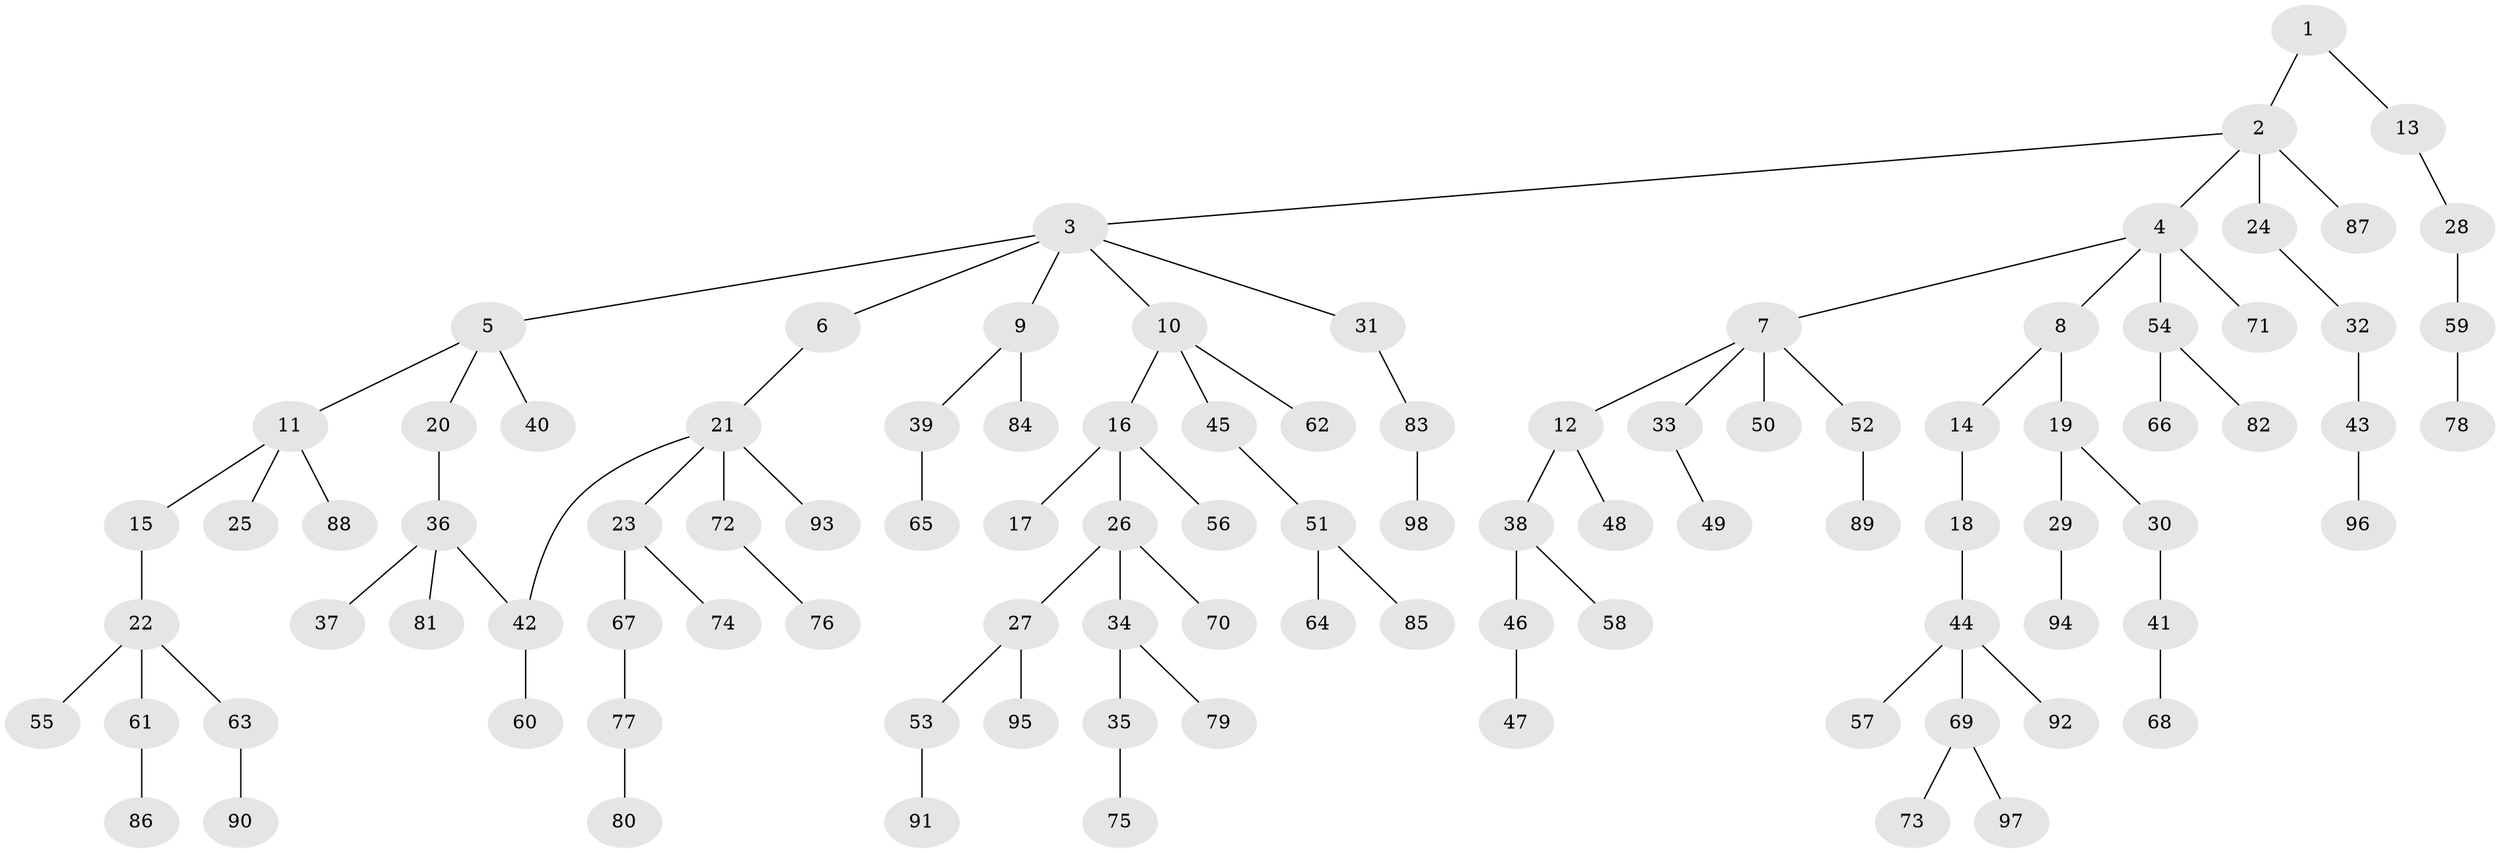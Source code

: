 // coarse degree distribution, {5: 0.06153846153846154, 8: 0.015384615384615385, 6: 0.015384615384615385, 3: 0.15384615384615385, 2: 0.2153846153846154, 1: 0.5230769230769231, 4: 0.015384615384615385}
// Generated by graph-tools (version 1.1) at 2025/23/03/03/25 07:23:31]
// undirected, 98 vertices, 98 edges
graph export_dot {
graph [start="1"]
  node [color=gray90,style=filled];
  1;
  2;
  3;
  4;
  5;
  6;
  7;
  8;
  9;
  10;
  11;
  12;
  13;
  14;
  15;
  16;
  17;
  18;
  19;
  20;
  21;
  22;
  23;
  24;
  25;
  26;
  27;
  28;
  29;
  30;
  31;
  32;
  33;
  34;
  35;
  36;
  37;
  38;
  39;
  40;
  41;
  42;
  43;
  44;
  45;
  46;
  47;
  48;
  49;
  50;
  51;
  52;
  53;
  54;
  55;
  56;
  57;
  58;
  59;
  60;
  61;
  62;
  63;
  64;
  65;
  66;
  67;
  68;
  69;
  70;
  71;
  72;
  73;
  74;
  75;
  76;
  77;
  78;
  79;
  80;
  81;
  82;
  83;
  84;
  85;
  86;
  87;
  88;
  89;
  90;
  91;
  92;
  93;
  94;
  95;
  96;
  97;
  98;
  1 -- 2;
  1 -- 13;
  2 -- 3;
  2 -- 4;
  2 -- 24;
  2 -- 87;
  3 -- 5;
  3 -- 6;
  3 -- 9;
  3 -- 10;
  3 -- 31;
  4 -- 7;
  4 -- 8;
  4 -- 54;
  4 -- 71;
  5 -- 11;
  5 -- 20;
  5 -- 40;
  6 -- 21;
  7 -- 12;
  7 -- 33;
  7 -- 50;
  7 -- 52;
  8 -- 14;
  8 -- 19;
  9 -- 39;
  9 -- 84;
  10 -- 16;
  10 -- 45;
  10 -- 62;
  11 -- 15;
  11 -- 25;
  11 -- 88;
  12 -- 38;
  12 -- 48;
  13 -- 28;
  14 -- 18;
  15 -- 22;
  16 -- 17;
  16 -- 26;
  16 -- 56;
  18 -- 44;
  19 -- 29;
  19 -- 30;
  20 -- 36;
  21 -- 23;
  21 -- 72;
  21 -- 93;
  21 -- 42;
  22 -- 55;
  22 -- 61;
  22 -- 63;
  23 -- 67;
  23 -- 74;
  24 -- 32;
  26 -- 27;
  26 -- 34;
  26 -- 70;
  27 -- 53;
  27 -- 95;
  28 -- 59;
  29 -- 94;
  30 -- 41;
  31 -- 83;
  32 -- 43;
  33 -- 49;
  34 -- 35;
  34 -- 79;
  35 -- 75;
  36 -- 37;
  36 -- 42;
  36 -- 81;
  38 -- 46;
  38 -- 58;
  39 -- 65;
  41 -- 68;
  42 -- 60;
  43 -- 96;
  44 -- 57;
  44 -- 69;
  44 -- 92;
  45 -- 51;
  46 -- 47;
  51 -- 64;
  51 -- 85;
  52 -- 89;
  53 -- 91;
  54 -- 66;
  54 -- 82;
  59 -- 78;
  61 -- 86;
  63 -- 90;
  67 -- 77;
  69 -- 73;
  69 -- 97;
  72 -- 76;
  77 -- 80;
  83 -- 98;
}
